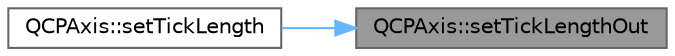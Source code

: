 digraph "QCPAxis::setTickLengthOut"
{
 // LATEX_PDF_SIZE
  bgcolor="transparent";
  edge [fontname=Helvetica,fontsize=10,labelfontname=Helvetica,labelfontsize=10];
  node [fontname=Helvetica,fontsize=10,shape=box,height=0.2,width=0.4];
  rankdir="RL";
  Node1 [label="QCPAxis::setTickLengthOut",height=0.2,width=0.4,color="gray40", fillcolor="grey60", style="filled", fontcolor="black",tooltip=" "];
  Node1 -> Node2 [dir="back",color="steelblue1",style="solid"];
  Node2 [label="QCPAxis::setTickLength",height=0.2,width=0.4,color="grey40", fillcolor="white", style="filled",URL="$class_q_c_p_axis.html#a62ec40bebe3540e9c1479a8fd2be3b0d",tooltip=" "];
}
